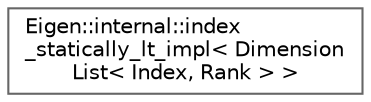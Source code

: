 digraph "类继承关系图"
{
 // LATEX_PDF_SIZE
  bgcolor="transparent";
  edge [fontname=Helvetica,fontsize=10,labelfontname=Helvetica,labelfontsize=10];
  node [fontname=Helvetica,fontsize=10,shape=box,height=0.2,width=0.4];
  rankdir="LR";
  Node0 [id="Node000000",label="Eigen::internal::index\l_statically_lt_impl\< Dimension\lList\< Index, Rank \> \>",height=0.2,width=0.4,color="grey40", fillcolor="white", style="filled",URL="$struct_eigen_1_1internal_1_1index__statically__lt__impl_3_01_dimension_list_3_01_index_00_01_rank_01_4_01_4.html",tooltip=" "];
}
